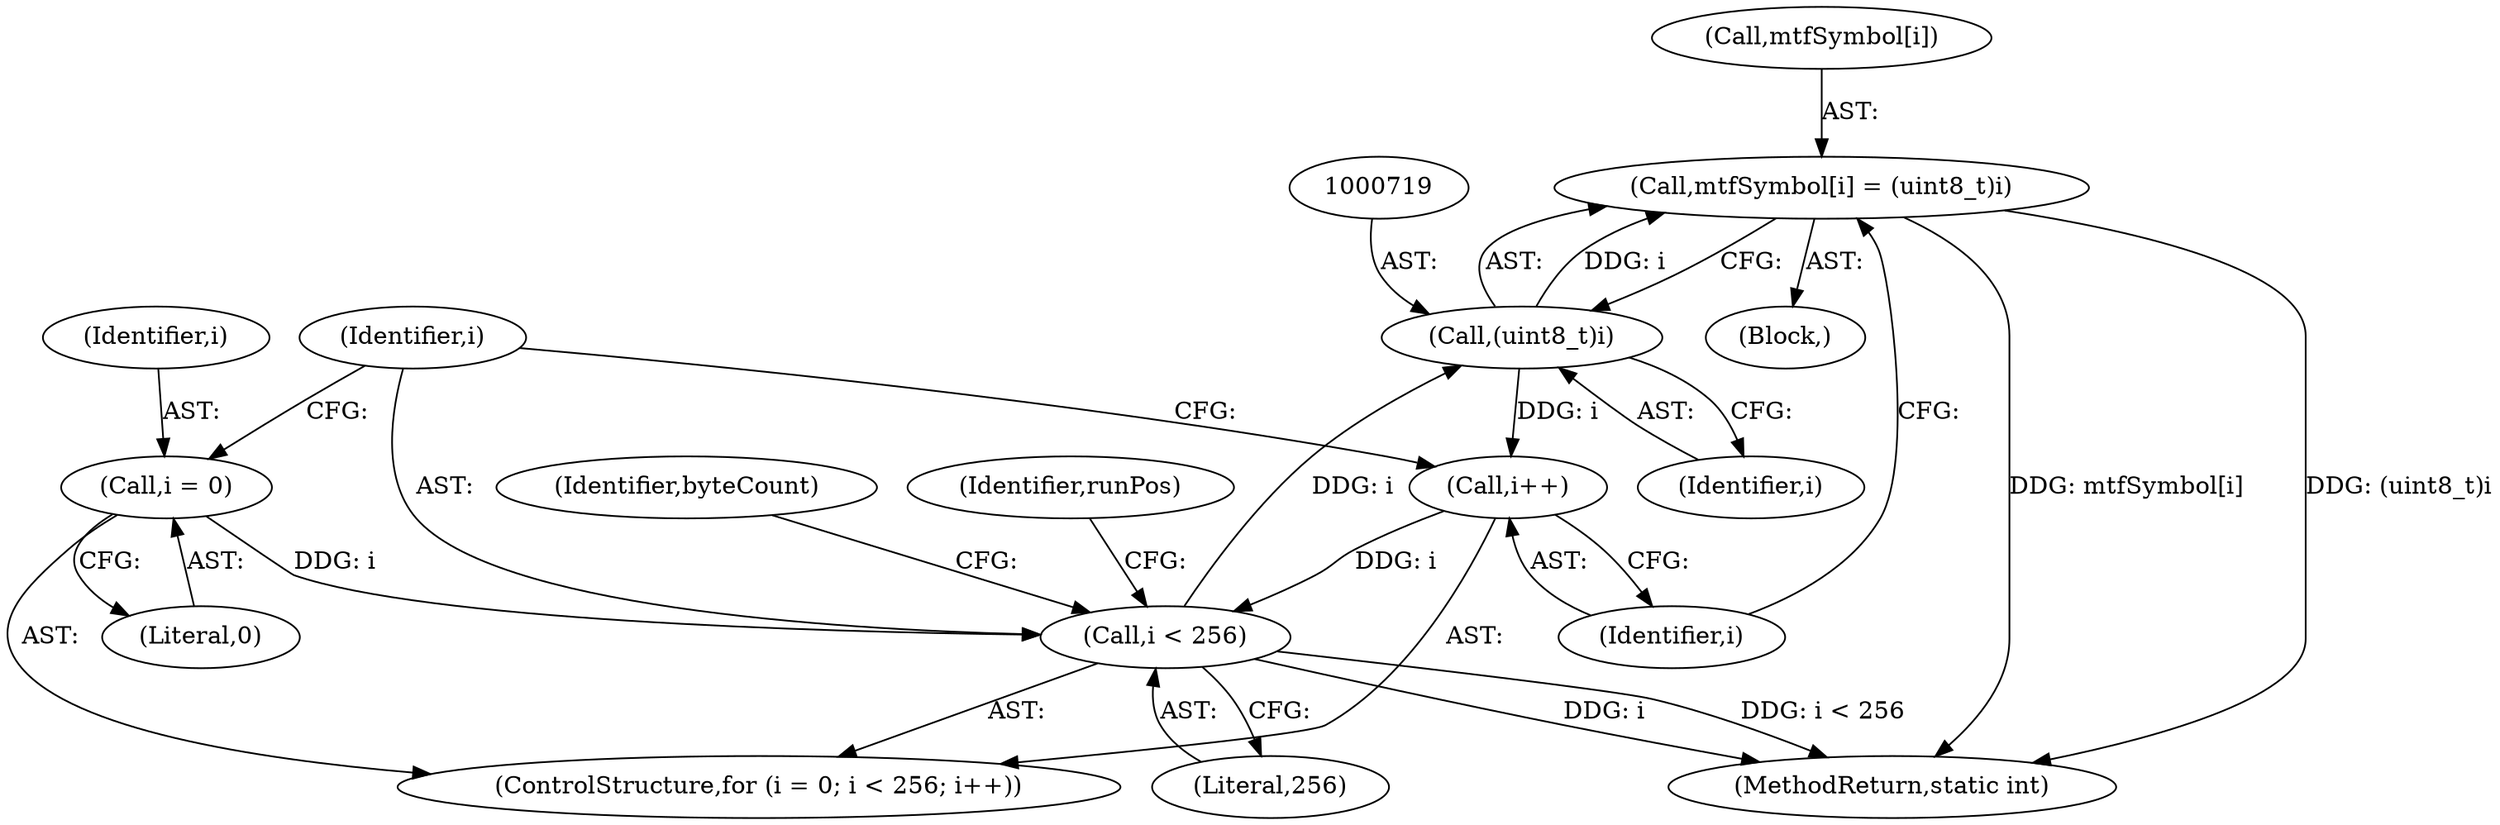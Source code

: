 digraph "0_busybox_0402cb32df015d9372578e3db27db47b33d5c7b0@array" {
"1000714" [label="(Call,mtfSymbol[i] = (uint8_t)i)"];
"1000718" [label="(Call,(uint8_t)i)"];
"1000703" [label="(Call,i < 256)"];
"1000700" [label="(Call,i = 0)"];
"1000706" [label="(Call,i++)"];
"1000718" [label="(Call,(uint8_t)i)"];
"1000720" [label="(Identifier,i)"];
"1000714" [label="(Call,mtfSymbol[i] = (uint8_t)i)"];
"1000705" [label="(Literal,256)"];
"1000715" [label="(Call,mtfSymbol[i])"];
"1000708" [label="(Block,)"];
"1000703" [label="(Call,i < 256)"];
"1000711" [label="(Identifier,byteCount)"];
"1000707" [label="(Identifier,i)"];
"1000704" [label="(Identifier,i)"];
"1000722" [label="(Identifier,runPos)"];
"1000700" [label="(Call,i = 0)"];
"1000702" [label="(Literal,0)"];
"1000701" [label="(Identifier,i)"];
"1000706" [label="(Call,i++)"];
"1001177" [label="(MethodReturn,static int)"];
"1000699" [label="(ControlStructure,for (i = 0; i < 256; i++))"];
"1000714" -> "1000708"  [label="AST: "];
"1000714" -> "1000718"  [label="CFG: "];
"1000715" -> "1000714"  [label="AST: "];
"1000718" -> "1000714"  [label="AST: "];
"1000707" -> "1000714"  [label="CFG: "];
"1000714" -> "1001177"  [label="DDG: mtfSymbol[i]"];
"1000714" -> "1001177"  [label="DDG: (uint8_t)i"];
"1000718" -> "1000714"  [label="DDG: i"];
"1000718" -> "1000720"  [label="CFG: "];
"1000719" -> "1000718"  [label="AST: "];
"1000720" -> "1000718"  [label="AST: "];
"1000718" -> "1000706"  [label="DDG: i"];
"1000703" -> "1000718"  [label="DDG: i"];
"1000703" -> "1000699"  [label="AST: "];
"1000703" -> "1000705"  [label="CFG: "];
"1000704" -> "1000703"  [label="AST: "];
"1000705" -> "1000703"  [label="AST: "];
"1000711" -> "1000703"  [label="CFG: "];
"1000722" -> "1000703"  [label="CFG: "];
"1000703" -> "1001177"  [label="DDG: i < 256"];
"1000703" -> "1001177"  [label="DDG: i"];
"1000700" -> "1000703"  [label="DDG: i"];
"1000706" -> "1000703"  [label="DDG: i"];
"1000700" -> "1000699"  [label="AST: "];
"1000700" -> "1000702"  [label="CFG: "];
"1000701" -> "1000700"  [label="AST: "];
"1000702" -> "1000700"  [label="AST: "];
"1000704" -> "1000700"  [label="CFG: "];
"1000706" -> "1000699"  [label="AST: "];
"1000706" -> "1000707"  [label="CFG: "];
"1000707" -> "1000706"  [label="AST: "];
"1000704" -> "1000706"  [label="CFG: "];
}
